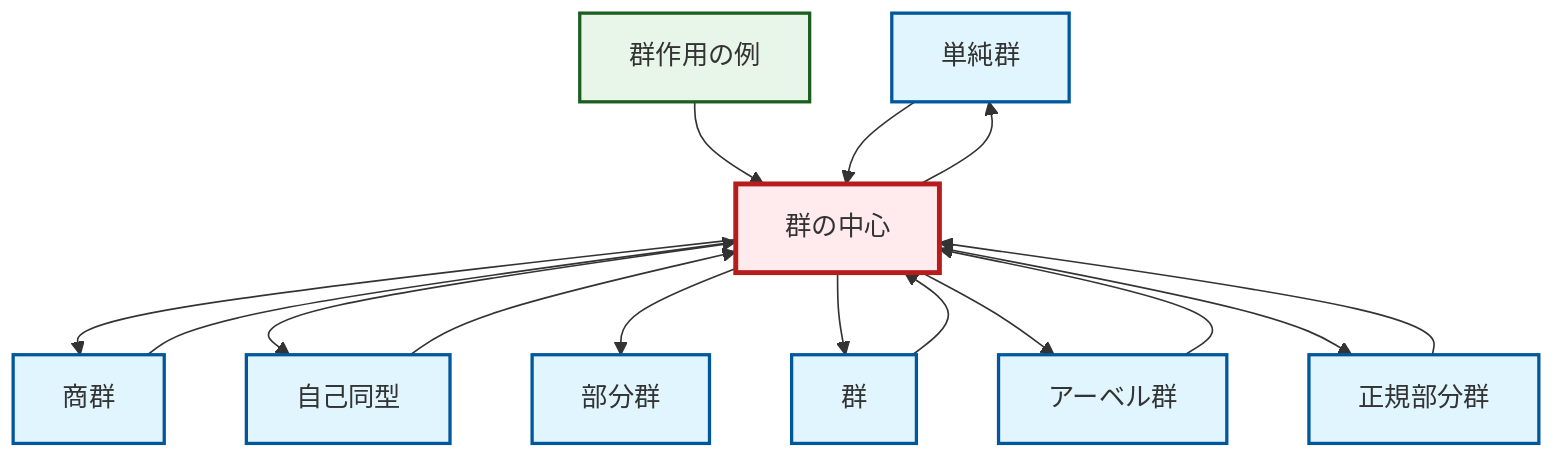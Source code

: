 graph TD
    classDef definition fill:#e1f5fe,stroke:#01579b,stroke-width:2px
    classDef theorem fill:#f3e5f5,stroke:#4a148c,stroke-width:2px
    classDef axiom fill:#fff3e0,stroke:#e65100,stroke-width:2px
    classDef example fill:#e8f5e9,stroke:#1b5e20,stroke-width:2px
    classDef current fill:#ffebee,stroke:#b71c1c,stroke-width:3px
    def-simple-group["単純群"]:::definition
    def-automorphism["自己同型"]:::definition
    def-center-of-group["群の中心"]:::definition
    def-subgroup["部分群"]:::definition
    def-abelian-group["アーベル群"]:::definition
    ex-group-action-examples["群作用の例"]:::example
    def-quotient-group["商群"]:::definition
    def-group["群"]:::definition
    def-normal-subgroup["正規部分群"]:::definition
    def-center-of-group --> def-quotient-group
    def-center-of-group --> def-automorphism
    def-center-of-group --> def-subgroup
    def-normal-subgroup --> def-center-of-group
    def-automorphism --> def-center-of-group
    def-group --> def-center-of-group
    def-center-of-group --> def-simple-group
    ex-group-action-examples --> def-center-of-group
    def-simple-group --> def-center-of-group
    def-quotient-group --> def-center-of-group
    def-abelian-group --> def-center-of-group
    def-center-of-group --> def-group
    def-center-of-group --> def-abelian-group
    def-center-of-group --> def-normal-subgroup
    class def-center-of-group current